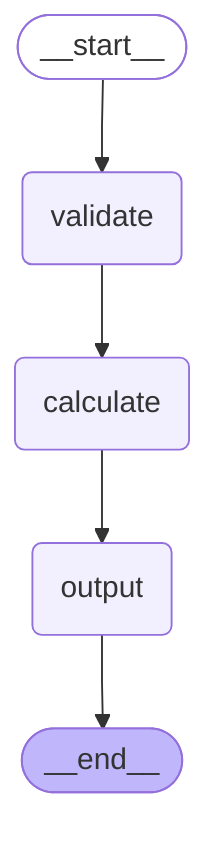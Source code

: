 ---
config:
  flowchart:
    curve: linear
---
graph TD;
	__start__([<p>__start__</p>]):::first
	validate(validate)
	calculate(calculate)
	output(output)
	__end__([<p>__end__</p>]):::last
	__start__ --> validate;
	calculate --> output;
	validate --> calculate;
	output --> __end__;
	classDef default fill:#f2f0ff,line-height:1.2
	classDef first fill-opacity:0
	classDef last fill:#bfb6fc
